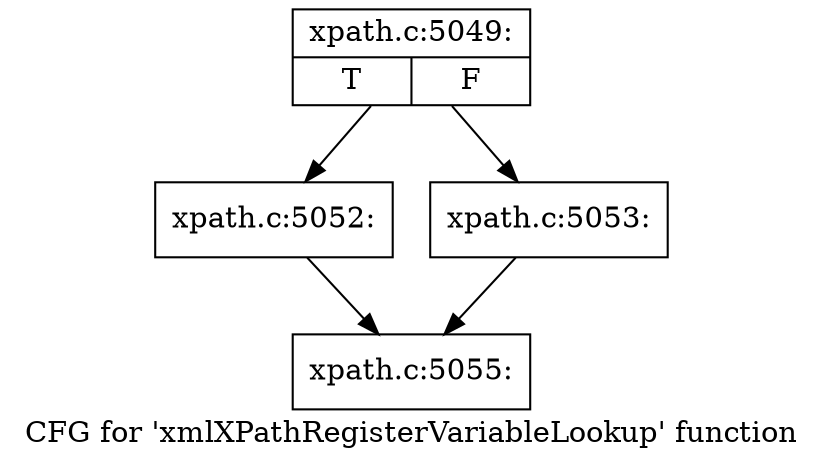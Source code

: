 digraph "CFG for 'xmlXPathRegisterVariableLookup' function" {
	label="CFG for 'xmlXPathRegisterVariableLookup' function";

	Node0x55e6b25f6bd0 [shape=record,label="{xpath.c:5049:|{<s0>T|<s1>F}}"];
	Node0x55e6b25f6bd0 -> Node0x55e6b251f1d0;
	Node0x55e6b25f6bd0 -> Node0x55e6b251f220;
	Node0x55e6b251f1d0 [shape=record,label="{xpath.c:5052:}"];
	Node0x55e6b251f1d0 -> Node0x55e6b25f6a90;
	Node0x55e6b251f220 [shape=record,label="{xpath.c:5053:}"];
	Node0x55e6b251f220 -> Node0x55e6b25f6a90;
	Node0x55e6b25f6a90 [shape=record,label="{xpath.c:5055:}"];
}
